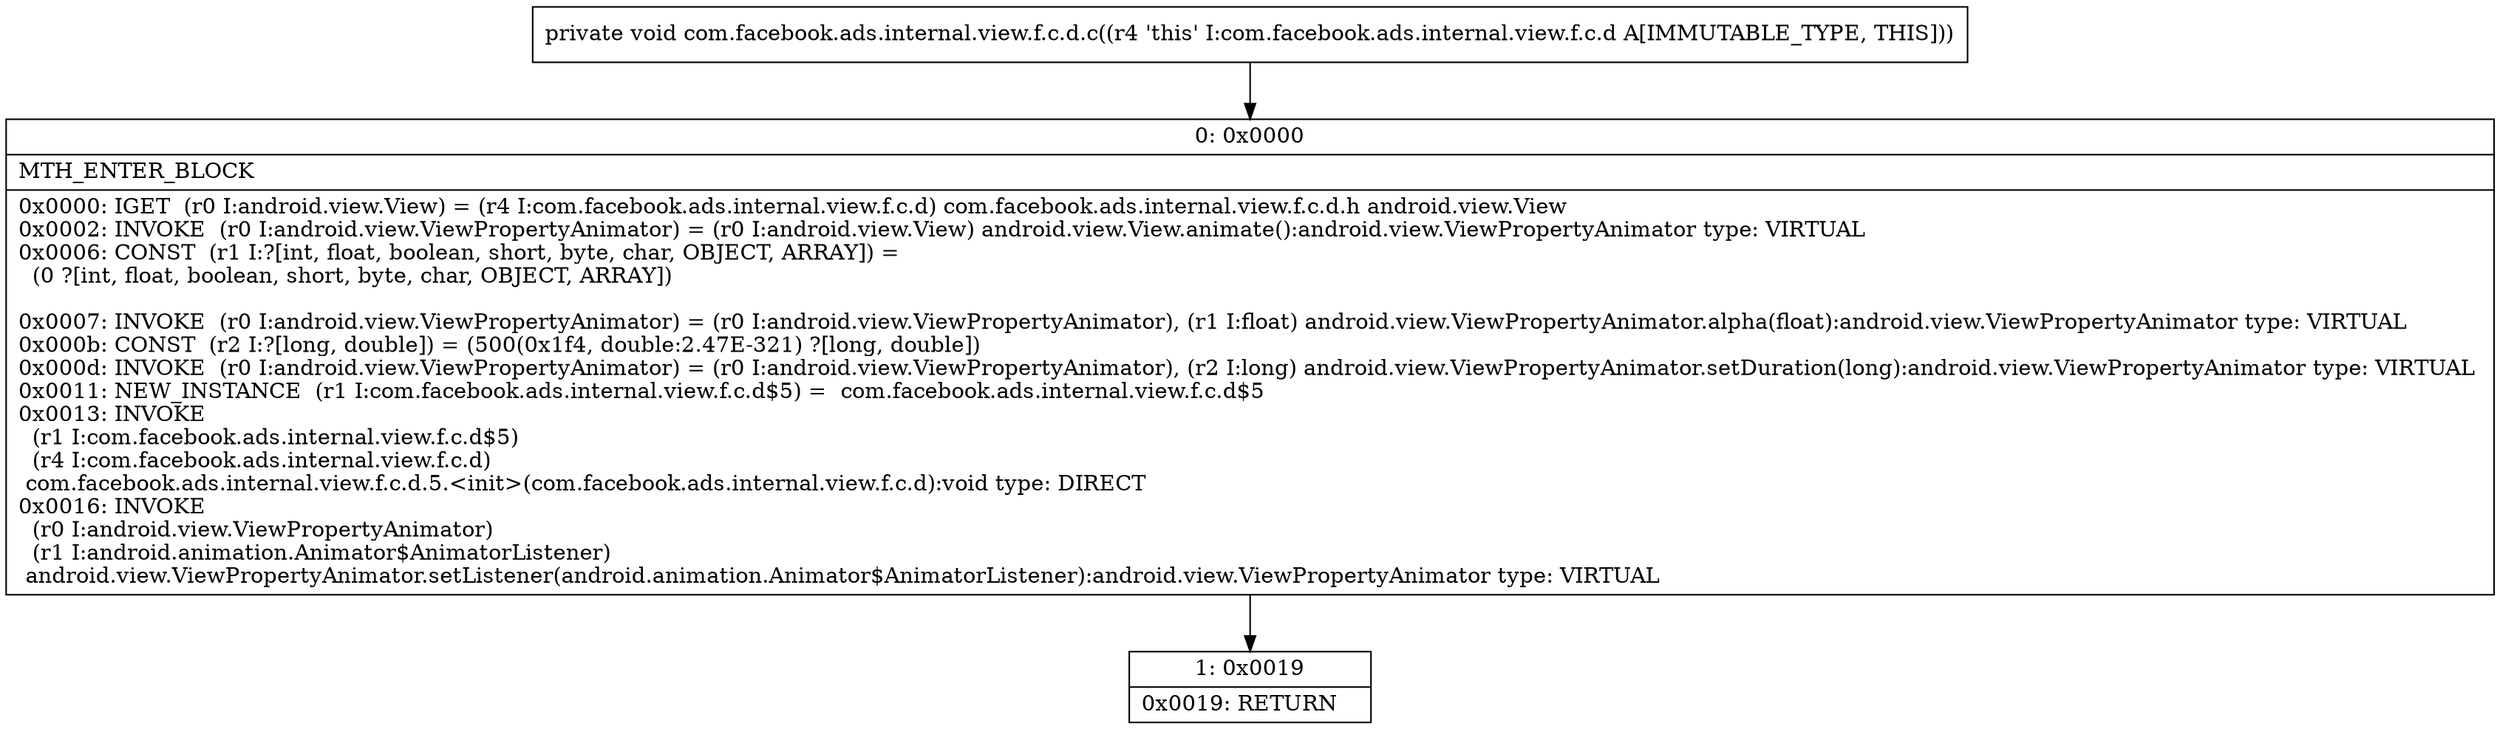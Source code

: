 digraph "CFG forcom.facebook.ads.internal.view.f.c.d.c()V" {
Node_0 [shape=record,label="{0\:\ 0x0000|MTH_ENTER_BLOCK\l|0x0000: IGET  (r0 I:android.view.View) = (r4 I:com.facebook.ads.internal.view.f.c.d) com.facebook.ads.internal.view.f.c.d.h android.view.View \l0x0002: INVOKE  (r0 I:android.view.ViewPropertyAnimator) = (r0 I:android.view.View) android.view.View.animate():android.view.ViewPropertyAnimator type: VIRTUAL \l0x0006: CONST  (r1 I:?[int, float, boolean, short, byte, char, OBJECT, ARRAY]) = \l  (0 ?[int, float, boolean, short, byte, char, OBJECT, ARRAY])\l \l0x0007: INVOKE  (r0 I:android.view.ViewPropertyAnimator) = (r0 I:android.view.ViewPropertyAnimator), (r1 I:float) android.view.ViewPropertyAnimator.alpha(float):android.view.ViewPropertyAnimator type: VIRTUAL \l0x000b: CONST  (r2 I:?[long, double]) = (500(0x1f4, double:2.47E\-321) ?[long, double]) \l0x000d: INVOKE  (r0 I:android.view.ViewPropertyAnimator) = (r0 I:android.view.ViewPropertyAnimator), (r2 I:long) android.view.ViewPropertyAnimator.setDuration(long):android.view.ViewPropertyAnimator type: VIRTUAL \l0x0011: NEW_INSTANCE  (r1 I:com.facebook.ads.internal.view.f.c.d$5) =  com.facebook.ads.internal.view.f.c.d$5 \l0x0013: INVOKE  \l  (r1 I:com.facebook.ads.internal.view.f.c.d$5)\l  (r4 I:com.facebook.ads.internal.view.f.c.d)\l com.facebook.ads.internal.view.f.c.d.5.\<init\>(com.facebook.ads.internal.view.f.c.d):void type: DIRECT \l0x0016: INVOKE  \l  (r0 I:android.view.ViewPropertyAnimator)\l  (r1 I:android.animation.Animator$AnimatorListener)\l android.view.ViewPropertyAnimator.setListener(android.animation.Animator$AnimatorListener):android.view.ViewPropertyAnimator type: VIRTUAL \l}"];
Node_1 [shape=record,label="{1\:\ 0x0019|0x0019: RETURN   \l}"];
MethodNode[shape=record,label="{private void com.facebook.ads.internal.view.f.c.d.c((r4 'this' I:com.facebook.ads.internal.view.f.c.d A[IMMUTABLE_TYPE, THIS])) }"];
MethodNode -> Node_0;
Node_0 -> Node_1;
}

